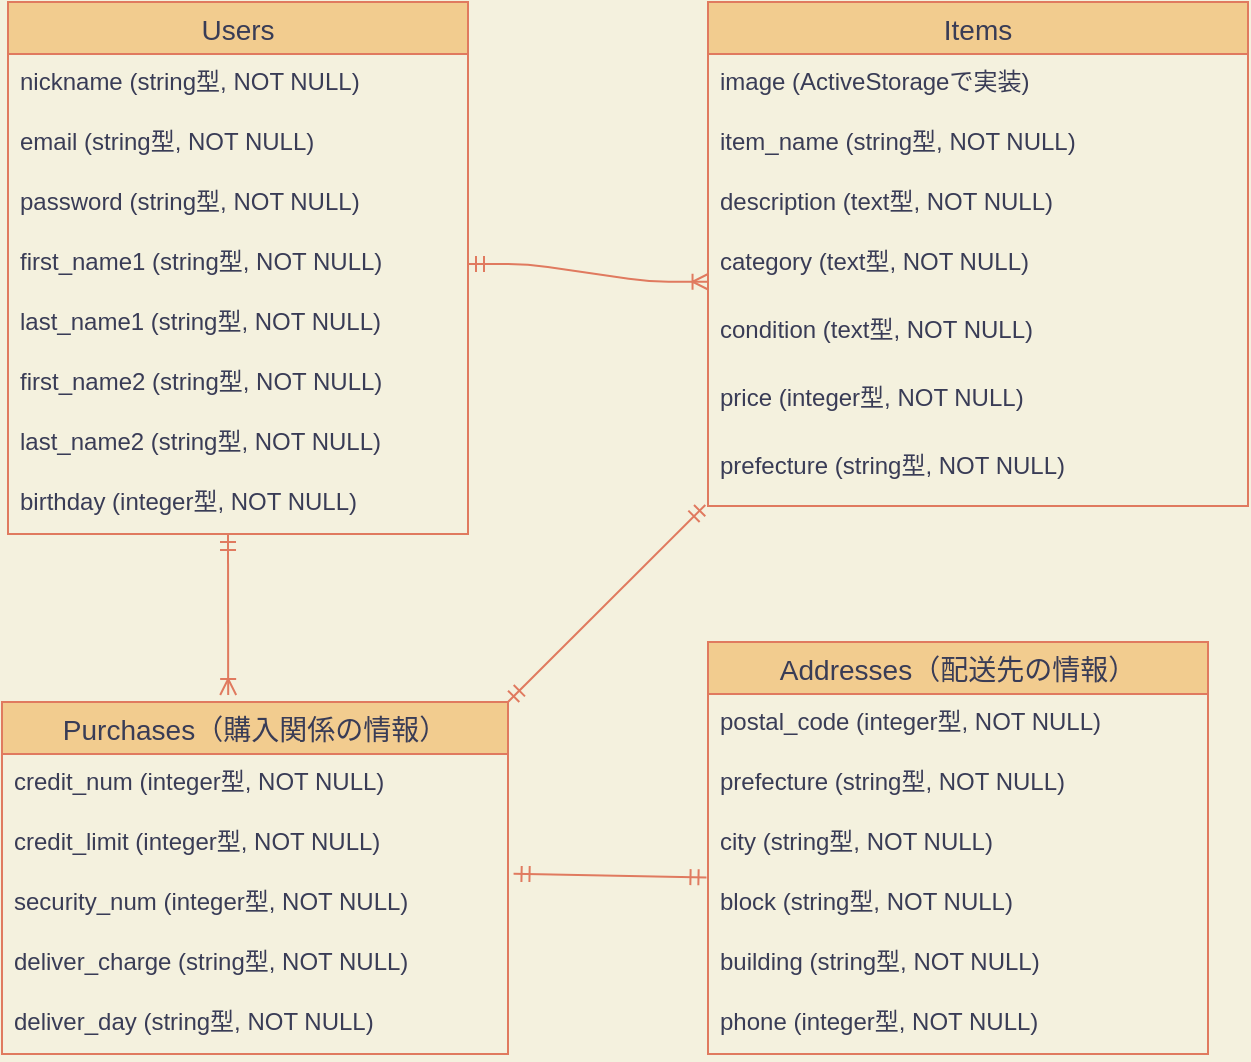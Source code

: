 <mxfile version="13.6.5">
    <diagram id="MTW446rr9u5BUKvQvLwD" name="ページ1">
        <mxGraphModel dx="1005" dy="687" grid="1" gridSize="10" guides="1" tooltips="1" connect="1" arrows="1" fold="1" page="1" pageScale="1" pageWidth="827" pageHeight="1169" background="#F4F1DE" math="0" shadow="0">
            <root>
                <mxCell id="0"/>
                <mxCell id="1" parent="0"/>
                <mxCell id="50" value="" style="edgeStyle=entityRelationEdgeStyle;fontSize=12;html=1;endArrow=ERoneToMany;startArrow=ERmandOne;strokeColor=#E07A5F;fillColor=#F2CC8F;entryX=0.001;entryY=0.702;entryDx=0;entryDy=0;entryPerimeter=0;exitX=1;exitY=0.5;exitDx=0;exitDy=0;" edge="1" parent="1" source="20" target="10">
                    <mxGeometry width="100" height="100" relative="1" as="geometry">
                        <mxPoint x="260" y="194" as="sourcePoint"/>
                        <mxPoint x="360" y="94" as="targetPoint"/>
                    </mxGeometry>
                </mxCell>
                <mxCell id="2" value="Users" style="swimlane;fontStyle=0;childLayout=stackLayout;horizontal=1;startSize=26;horizontalStack=0;resizeParent=1;resizeParentMax=0;resizeLast=0;collapsible=1;marginBottom=0;align=center;fontSize=14;fillColor=#F2CC8F;strokeColor=#E07A5F;fontColor=#393C56;" vertex="1" parent="1">
                    <mxGeometry x="90" y="70" width="230" height="266" as="geometry"/>
                </mxCell>
                <mxCell id="3" value="nickname (string型, NOT NULL)" style="text;strokeColor=none;fillColor=none;spacingLeft=4;spacingRight=4;overflow=hidden;rotatable=0;points=[[0,0.5],[1,0.5]];portConstraint=eastwest;fontSize=12;fontColor=#393C56;" vertex="1" parent="2">
                    <mxGeometry y="26" width="230" height="30" as="geometry"/>
                </mxCell>
                <mxCell id="4" value="email (string型, NOT NULL)" style="text;strokeColor=none;fillColor=none;spacingLeft=4;spacingRight=4;overflow=hidden;rotatable=0;points=[[0,0.5],[1,0.5]];portConstraint=eastwest;fontSize=12;fontColor=#393C56;" vertex="1" parent="2">
                    <mxGeometry y="56" width="230" height="30" as="geometry"/>
                </mxCell>
                <mxCell id="5" value="password (string型, NOT NULL)" style="text;strokeColor=none;fillColor=none;spacingLeft=4;spacingRight=4;overflow=hidden;rotatable=0;points=[[0,0.5],[1,0.5]];portConstraint=eastwest;fontSize=12;fontColor=#393C56;" vertex="1" parent="2">
                    <mxGeometry y="86" width="230" height="30" as="geometry"/>
                </mxCell>
                <mxCell id="20" value="first_name1 (string型, NOT NULL)" style="text;strokeColor=none;fillColor=none;spacingLeft=4;spacingRight=4;overflow=hidden;rotatable=0;points=[[0,0.5],[1,0.5]];portConstraint=eastwest;fontSize=12;fontColor=#393C56;" vertex="1" parent="2">
                    <mxGeometry y="116" width="230" height="30" as="geometry"/>
                </mxCell>
                <mxCell id="21" value="last_name1 (string型, NOT NULL)" style="text;strokeColor=none;fillColor=none;spacingLeft=4;spacingRight=4;overflow=hidden;rotatable=0;points=[[0,0.5],[1,0.5]];portConstraint=eastwest;fontSize=12;fontColor=#393C56;" vertex="1" parent="2">
                    <mxGeometry y="146" width="230" height="30" as="geometry"/>
                </mxCell>
                <mxCell id="27" value="first_name2 (string型, NOT NULL)" style="text;strokeColor=none;fillColor=none;spacingLeft=4;spacingRight=4;overflow=hidden;rotatable=0;points=[[0,0.5],[1,0.5]];portConstraint=eastwest;fontSize=12;fontColor=#393C56;" vertex="1" parent="2">
                    <mxGeometry y="176" width="230" height="30" as="geometry"/>
                </mxCell>
                <mxCell id="80" value="" style="fontSize=12;html=1;endArrow=ERoneToMany;startArrow=ERmandOne;strokeColor=#E07A5F;fillColor=#F2CC8F;entryX=0.447;entryY=-0.02;entryDx=0;entryDy=0;entryPerimeter=0;" edge="1" parent="2" target="12">
                    <mxGeometry width="100" height="100" relative="1" as="geometry">
                        <mxPoint x="110" y="266" as="sourcePoint"/>
                        <mxPoint x="110" y="340" as="targetPoint"/>
                    </mxGeometry>
                </mxCell>
                <mxCell id="26" value="last_name2 (string型, NOT NULL)" style="text;strokeColor=none;fillColor=none;spacingLeft=4;spacingRight=4;overflow=hidden;rotatable=0;points=[[0,0.5],[1,0.5]];portConstraint=eastwest;fontSize=12;fontColor=#393C56;" vertex="1" parent="2">
                    <mxGeometry y="206" width="230" height="30" as="geometry"/>
                </mxCell>
                <mxCell id="61" value="birthday (integer型, NOT NULL)" style="text;strokeColor=none;fillColor=none;spacingLeft=4;spacingRight=4;overflow=hidden;rotatable=0;points=[[0,0.5],[1,0.5]];portConstraint=eastwest;fontSize=12;fontColor=#393C56;" vertex="1" parent="2">
                    <mxGeometry y="236" width="230" height="30" as="geometry"/>
                </mxCell>
                <mxCell id="12" value="Purchases（購入関係の情報）" style="swimlane;fontStyle=0;childLayout=stackLayout;horizontal=1;startSize=26;horizontalStack=0;resizeParent=1;resizeParentMax=0;resizeLast=0;collapsible=1;marginBottom=0;align=center;fontSize=14;fillColor=#F2CC8F;strokeColor=#E07A5F;fontColor=#393C56;" vertex="1" parent="1">
                    <mxGeometry x="87" y="420" width="253" height="176" as="geometry">
                        <mxRectangle x="40" y="400" width="100" height="26" as="alternateBounds"/>
                    </mxGeometry>
                </mxCell>
                <mxCell id="36" value="credit_num (integer型, NOT NULL)" style="text;strokeColor=none;fillColor=none;spacingLeft=4;spacingRight=4;overflow=hidden;rotatable=0;points=[[0,0.5],[1,0.5]];portConstraint=eastwest;fontSize=12;fontColor=#393C56;" vertex="1" parent="12">
                    <mxGeometry y="26" width="253" height="30" as="geometry"/>
                </mxCell>
                <mxCell id="37" value="credit_limit (integer型, NOT NULL)" style="text;strokeColor=none;fillColor=none;spacingLeft=4;spacingRight=4;overflow=hidden;rotatable=0;points=[[0,0.5],[1,0.5]];portConstraint=eastwest;fontSize=12;fontColor=#393C56;" vertex="1" parent="12">
                    <mxGeometry y="56" width="253" height="30" as="geometry"/>
                </mxCell>
                <mxCell id="38" value="security_num (integer型, NOT NULL)" style="text;strokeColor=none;fillColor=none;spacingLeft=4;spacingRight=4;overflow=hidden;rotatable=0;points=[[0,0.5],[1,0.5]];portConstraint=eastwest;fontSize=12;fontColor=#393C56;" vertex="1" parent="12">
                    <mxGeometry y="86" width="253" height="30" as="geometry"/>
                </mxCell>
                <mxCell id="14" value="deliver_charge (string型, NOT NULL)" style="text;strokeColor=none;fillColor=none;spacingLeft=4;spacingRight=4;overflow=hidden;rotatable=0;points=[[0,0.5],[1,0.5]];portConstraint=eastwest;fontSize=12;fontColor=#393C56;" vertex="1" parent="12">
                    <mxGeometry y="116" width="253" height="30" as="geometry"/>
                </mxCell>
                <mxCell id="30" value="deliver_day (string型, NOT NULL)" style="text;strokeColor=none;fillColor=none;spacingLeft=4;spacingRight=4;overflow=hidden;rotatable=0;points=[[0,0.5],[1,0.5]];portConstraint=eastwest;fontSize=12;fontColor=#393C56;" vertex="1" parent="12">
                    <mxGeometry y="146" width="253" height="30" as="geometry"/>
                </mxCell>
                <mxCell id="71" value="" style="fontSize=12;html=1;endArrow=ERmandOne;startArrow=ERmandOne;strokeColor=#E07A5F;fillColor=#F2CC8F;exitX=1.011;exitY=0.996;exitDx=0;exitDy=0;exitPerimeter=0;entryX=-0.003;entryY=0.057;entryDx=0;entryDy=0;entryPerimeter=0;" edge="1" parent="1" source="37" target="44">
                    <mxGeometry width="100" height="100" relative="1" as="geometry">
                        <mxPoint x="330" y="500" as="sourcePoint"/>
                        <mxPoint x="440" y="516" as="targetPoint"/>
                    </mxGeometry>
                </mxCell>
                <mxCell id="7" value="Items" style="swimlane;fontStyle=0;childLayout=stackLayout;horizontal=1;startSize=26;horizontalStack=0;resizeParent=1;resizeParentMax=0;resizeLast=0;collapsible=1;marginBottom=0;align=center;fontSize=14;fillColor=#F2CC8F;strokeColor=#E07A5F;fontColor=#393C56;" vertex="1" parent="1">
                    <mxGeometry x="440" y="70" width="270" height="252" as="geometry">
                        <mxRectangle x="510" y="50" width="70" height="26" as="alternateBounds"/>
                    </mxGeometry>
                </mxCell>
                <mxCell id="8" value="image (ActiveStorageで実装)" style="text;strokeColor=none;fillColor=none;spacingLeft=4;spacingRight=4;overflow=hidden;rotatable=0;points=[[0,0.5],[1,0.5]];portConstraint=eastwest;fontSize=12;fontColor=#393C56;" vertex="1" parent="7">
                    <mxGeometry y="26" width="270" height="30" as="geometry"/>
                </mxCell>
                <mxCell id="9" value="item_name (string型, NOT NULL)" style="text;strokeColor=none;fillColor=none;spacingLeft=4;spacingRight=4;overflow=hidden;rotatable=0;points=[[0,0.5],[1,0.5]];portConstraint=eastwest;fontSize=12;fontColor=#393C56;" vertex="1" parent="7">
                    <mxGeometry y="56" width="270" height="30" as="geometry"/>
                </mxCell>
                <mxCell id="63" value="description (text型, NOT NULL)" style="text;strokeColor=none;fillColor=none;spacingLeft=4;spacingRight=4;overflow=hidden;rotatable=0;points=[[0,0.5],[1,0.5]];portConstraint=eastwest;fontSize=12;fontColor=#393C56;" vertex="1" parent="7">
                    <mxGeometry y="86" width="270" height="30" as="geometry"/>
                </mxCell>
                <mxCell id="10" value="category (text型, NOT NULL)" style="text;strokeColor=none;fillColor=none;spacingLeft=4;spacingRight=4;overflow=hidden;rotatable=0;points=[[0,0.5],[1,0.5]];portConstraint=eastwest;fontSize=12;fontColor=#393C56;" vertex="1" parent="7">
                    <mxGeometry y="116" width="270" height="34" as="geometry"/>
                </mxCell>
                <mxCell id="29" value="condition (text型, NOT NULL)" style="text;strokeColor=none;fillColor=none;spacingLeft=4;spacingRight=4;overflow=hidden;rotatable=0;points=[[0,0.5],[1,0.5]];portConstraint=eastwest;fontSize=12;fontColor=#393C56;" vertex="1" parent="7">
                    <mxGeometry y="150" width="270" height="34" as="geometry"/>
                </mxCell>
                <mxCell id="22" value="price (integer型, NOT NULL)" style="text;strokeColor=none;fillColor=none;spacingLeft=4;spacingRight=4;overflow=hidden;rotatable=0;points=[[0,0.5],[1,0.5]];portConstraint=eastwest;fontSize=12;fontColor=#393C56;" vertex="1" parent="7">
                    <mxGeometry y="184" width="270" height="34" as="geometry"/>
                </mxCell>
                <mxCell id="66" value="prefecture (string型, NOT NULL)" style="text;strokeColor=none;fillColor=none;spacingLeft=4;spacingRight=4;overflow=hidden;rotatable=0;points=[[0,0.5],[1,0.5]];portConstraint=eastwest;fontSize=12;fontColor=#393C56;" vertex="1" parent="7">
                    <mxGeometry y="218" width="270" height="34" as="geometry"/>
                </mxCell>
                <mxCell id="77" value="" style="fontSize=12;html=1;endArrow=ERmandOne;startArrow=ERmandOne;strokeColor=#E07A5F;fillColor=#F2CC8F;exitX=0.478;exitY=-0.007;exitDx=0;exitDy=0;exitPerimeter=0;entryX=-0.005;entryY=0.985;entryDx=0;entryDy=0;entryPerimeter=0;" edge="1" parent="1" target="66">
                    <mxGeometry width="100" height="100" relative="1" as="geometry">
                        <mxPoint x="340.004" y="419.998" as="sourcePoint"/>
                        <mxPoint x="335.46" y="339.51" as="targetPoint"/>
                    </mxGeometry>
                </mxCell>
                <mxCell id="39" value="Addresses（配送先の情報）" style="swimlane;fontStyle=0;childLayout=stackLayout;horizontal=1;startSize=26;horizontalStack=0;resizeParent=1;resizeParentMax=0;resizeLast=0;collapsible=1;marginBottom=0;align=center;fontSize=14;fillColor=#F2CC8F;strokeColor=#E07A5F;fontColor=#393C56;" vertex="1" parent="1">
                    <mxGeometry x="440" y="390" width="250" height="206" as="geometry">
                        <mxRectangle x="480" y="400" width="70" height="26" as="alternateBounds"/>
                    </mxGeometry>
                </mxCell>
                <mxCell id="40" value="postal_code (integer型, NOT NULL)&#10;" style="text;strokeColor=none;fillColor=none;spacingLeft=4;spacingRight=4;overflow=hidden;rotatable=0;points=[[0,0.5],[1,0.5]];portConstraint=eastwest;fontSize=12;fontColor=#393C56;" vertex="1" parent="39">
                    <mxGeometry y="26" width="250" height="30" as="geometry"/>
                </mxCell>
                <mxCell id="41" value="prefecture (string型, NOT NULL)" style="text;strokeColor=none;fillColor=none;spacingLeft=4;spacingRight=4;overflow=hidden;rotatable=0;points=[[0,0.5],[1,0.5]];portConstraint=eastwest;fontSize=12;fontColor=#393C56;" vertex="1" parent="39">
                    <mxGeometry y="56" width="250" height="30" as="geometry"/>
                </mxCell>
                <mxCell id="43" value="city (string型, NOT NULL)" style="text;strokeColor=none;fillColor=none;spacingLeft=4;spacingRight=4;overflow=hidden;rotatable=0;points=[[0,0.5],[1,0.5]];portConstraint=eastwest;fontSize=12;fontColor=#393C56;" vertex="1" parent="39">
                    <mxGeometry y="86" width="250" height="30" as="geometry"/>
                </mxCell>
                <mxCell id="44" value="block (string型, NOT NULL)" style="text;strokeColor=none;fillColor=none;spacingLeft=4;spacingRight=4;overflow=hidden;rotatable=0;points=[[0,0.5],[1,0.5]];portConstraint=eastwest;fontSize=12;fontColor=#393C56;" vertex="1" parent="39">
                    <mxGeometry y="116" width="250" height="30" as="geometry"/>
                </mxCell>
                <mxCell id="45" value="building (string型, NOT NULL)" style="text;strokeColor=none;fillColor=none;spacingLeft=4;spacingRight=4;overflow=hidden;rotatable=0;points=[[0,0.5],[1,0.5]];portConstraint=eastwest;fontSize=12;fontColor=#393C56;" vertex="1" parent="39">
                    <mxGeometry y="146" width="250" height="30" as="geometry"/>
                </mxCell>
                <mxCell id="62" value="phone (integer型, NOT NULL)" style="text;strokeColor=none;fillColor=none;spacingLeft=4;spacingRight=4;overflow=hidden;rotatable=0;points=[[0,0.5],[1,0.5]];portConstraint=eastwest;fontSize=12;fontColor=#393C56;" vertex="1" parent="39">
                    <mxGeometry y="176" width="250" height="30" as="geometry"/>
                </mxCell>
            </root>
        </mxGraphModel>
    </diagram>
</mxfile>